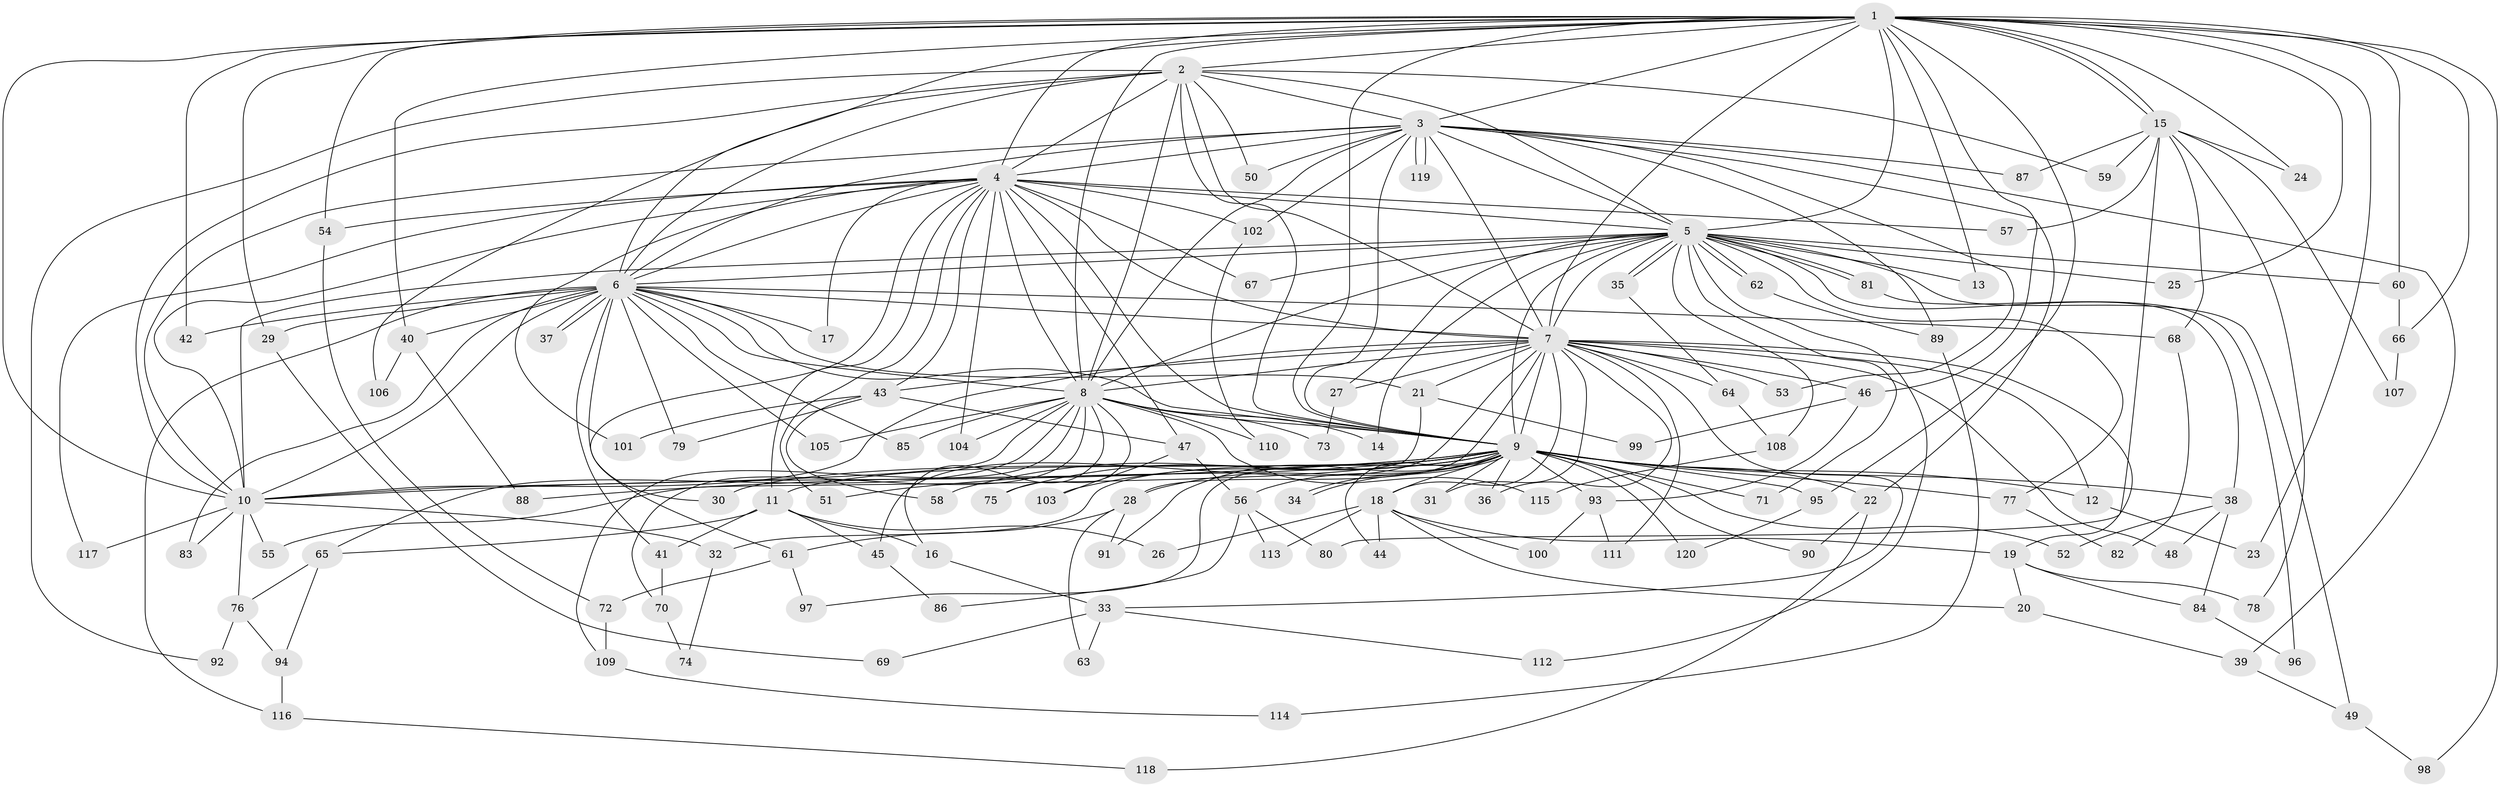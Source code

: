 // Generated by graph-tools (version 1.1) at 2025/49/03/09/25 03:49:43]
// undirected, 120 vertices, 265 edges
graph export_dot {
graph [start="1"]
  node [color=gray90,style=filled];
  1;
  2;
  3;
  4;
  5;
  6;
  7;
  8;
  9;
  10;
  11;
  12;
  13;
  14;
  15;
  16;
  17;
  18;
  19;
  20;
  21;
  22;
  23;
  24;
  25;
  26;
  27;
  28;
  29;
  30;
  31;
  32;
  33;
  34;
  35;
  36;
  37;
  38;
  39;
  40;
  41;
  42;
  43;
  44;
  45;
  46;
  47;
  48;
  49;
  50;
  51;
  52;
  53;
  54;
  55;
  56;
  57;
  58;
  59;
  60;
  61;
  62;
  63;
  64;
  65;
  66;
  67;
  68;
  69;
  70;
  71;
  72;
  73;
  74;
  75;
  76;
  77;
  78;
  79;
  80;
  81;
  82;
  83;
  84;
  85;
  86;
  87;
  88;
  89;
  90;
  91;
  92;
  93;
  94;
  95;
  96;
  97;
  98;
  99;
  100;
  101;
  102;
  103;
  104;
  105;
  106;
  107;
  108;
  109;
  110;
  111;
  112;
  113;
  114;
  115;
  116;
  117;
  118;
  119;
  120;
  1 -- 2;
  1 -- 3;
  1 -- 4;
  1 -- 5;
  1 -- 6;
  1 -- 7;
  1 -- 8;
  1 -- 9;
  1 -- 10;
  1 -- 13;
  1 -- 15;
  1 -- 15;
  1 -- 23;
  1 -- 24;
  1 -- 25;
  1 -- 29;
  1 -- 40;
  1 -- 42;
  1 -- 46;
  1 -- 54;
  1 -- 60;
  1 -- 66;
  1 -- 95;
  1 -- 98;
  2 -- 3;
  2 -- 4;
  2 -- 5;
  2 -- 6;
  2 -- 7;
  2 -- 8;
  2 -- 9;
  2 -- 10;
  2 -- 50;
  2 -- 59;
  2 -- 92;
  2 -- 106;
  3 -- 4;
  3 -- 5;
  3 -- 6;
  3 -- 7;
  3 -- 8;
  3 -- 9;
  3 -- 10;
  3 -- 22;
  3 -- 39;
  3 -- 50;
  3 -- 53;
  3 -- 87;
  3 -- 89;
  3 -- 102;
  3 -- 119;
  3 -- 119;
  4 -- 5;
  4 -- 6;
  4 -- 7;
  4 -- 8;
  4 -- 9;
  4 -- 10;
  4 -- 11;
  4 -- 17;
  4 -- 43;
  4 -- 47;
  4 -- 51;
  4 -- 54;
  4 -- 57;
  4 -- 61;
  4 -- 67;
  4 -- 101;
  4 -- 102;
  4 -- 104;
  4 -- 117;
  5 -- 6;
  5 -- 7;
  5 -- 8;
  5 -- 9;
  5 -- 10;
  5 -- 13;
  5 -- 14;
  5 -- 25;
  5 -- 27;
  5 -- 35;
  5 -- 35;
  5 -- 38;
  5 -- 49;
  5 -- 60;
  5 -- 62;
  5 -- 62;
  5 -- 67;
  5 -- 71;
  5 -- 77;
  5 -- 81;
  5 -- 81;
  5 -- 108;
  5 -- 112;
  6 -- 7;
  6 -- 8;
  6 -- 9;
  6 -- 10;
  6 -- 17;
  6 -- 21;
  6 -- 29;
  6 -- 30;
  6 -- 37;
  6 -- 37;
  6 -- 40;
  6 -- 41;
  6 -- 42;
  6 -- 68;
  6 -- 79;
  6 -- 83;
  6 -- 85;
  6 -- 105;
  6 -- 116;
  7 -- 8;
  7 -- 9;
  7 -- 10;
  7 -- 12;
  7 -- 18;
  7 -- 19;
  7 -- 21;
  7 -- 27;
  7 -- 28;
  7 -- 31;
  7 -- 33;
  7 -- 36;
  7 -- 43;
  7 -- 45;
  7 -- 46;
  7 -- 48;
  7 -- 53;
  7 -- 64;
  7 -- 111;
  8 -- 9;
  8 -- 10;
  8 -- 14;
  8 -- 16;
  8 -- 65;
  8 -- 70;
  8 -- 73;
  8 -- 75;
  8 -- 85;
  8 -- 104;
  8 -- 105;
  8 -- 109;
  8 -- 110;
  8 -- 115;
  9 -- 10;
  9 -- 11;
  9 -- 12;
  9 -- 18;
  9 -- 22;
  9 -- 28;
  9 -- 30;
  9 -- 31;
  9 -- 32;
  9 -- 34;
  9 -- 34;
  9 -- 36;
  9 -- 38;
  9 -- 44;
  9 -- 51;
  9 -- 52;
  9 -- 56;
  9 -- 58;
  9 -- 71;
  9 -- 75;
  9 -- 77;
  9 -- 88;
  9 -- 90;
  9 -- 91;
  9 -- 93;
  9 -- 95;
  9 -- 97;
  9 -- 103;
  9 -- 120;
  10 -- 32;
  10 -- 55;
  10 -- 76;
  10 -- 83;
  10 -- 117;
  11 -- 16;
  11 -- 26;
  11 -- 41;
  11 -- 45;
  11 -- 65;
  12 -- 23;
  15 -- 24;
  15 -- 57;
  15 -- 59;
  15 -- 68;
  15 -- 78;
  15 -- 80;
  15 -- 87;
  15 -- 107;
  16 -- 33;
  18 -- 19;
  18 -- 20;
  18 -- 26;
  18 -- 44;
  18 -- 100;
  18 -- 113;
  19 -- 20;
  19 -- 78;
  19 -- 84;
  20 -- 39;
  21 -- 55;
  21 -- 99;
  22 -- 90;
  22 -- 118;
  27 -- 73;
  28 -- 61;
  28 -- 63;
  28 -- 91;
  29 -- 69;
  32 -- 74;
  33 -- 63;
  33 -- 69;
  33 -- 112;
  35 -- 64;
  38 -- 48;
  38 -- 52;
  38 -- 84;
  39 -- 49;
  40 -- 88;
  40 -- 106;
  41 -- 70;
  43 -- 47;
  43 -- 58;
  43 -- 79;
  43 -- 101;
  45 -- 86;
  46 -- 93;
  46 -- 99;
  47 -- 56;
  47 -- 103;
  49 -- 98;
  54 -- 72;
  56 -- 80;
  56 -- 86;
  56 -- 113;
  60 -- 66;
  61 -- 72;
  61 -- 97;
  62 -- 89;
  64 -- 108;
  65 -- 76;
  65 -- 94;
  66 -- 107;
  68 -- 82;
  70 -- 74;
  72 -- 109;
  76 -- 92;
  76 -- 94;
  77 -- 82;
  81 -- 96;
  84 -- 96;
  89 -- 114;
  93 -- 100;
  93 -- 111;
  94 -- 116;
  95 -- 120;
  102 -- 110;
  108 -- 115;
  109 -- 114;
  116 -- 118;
}
